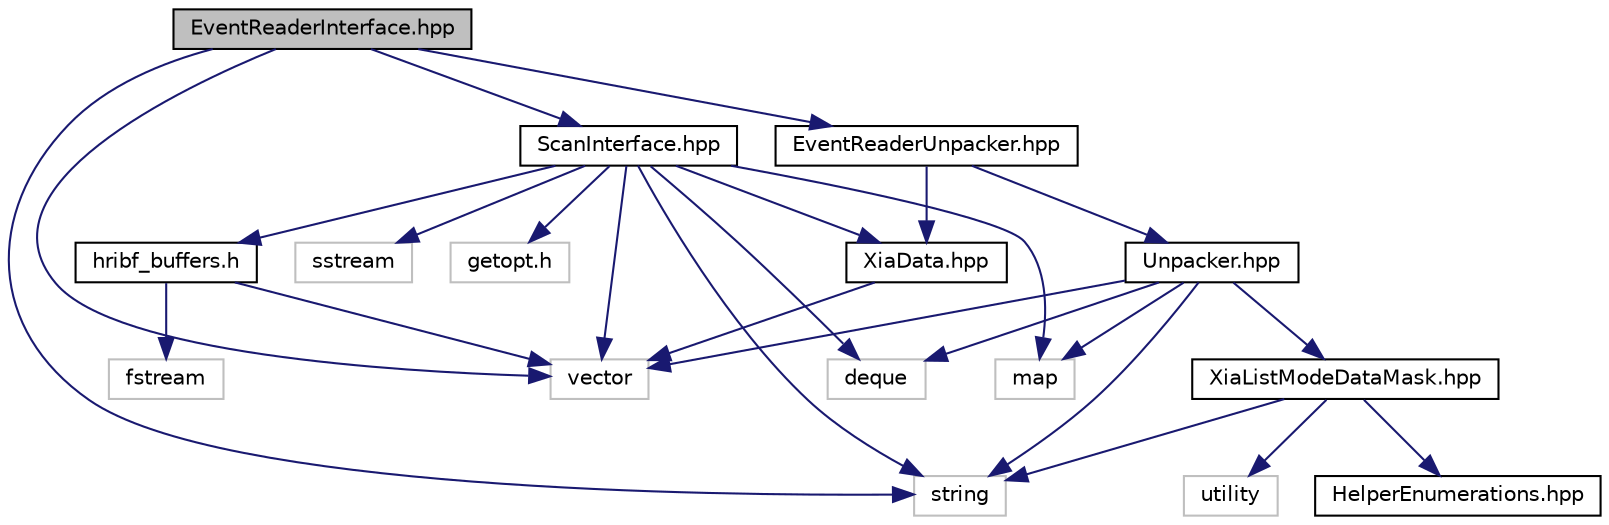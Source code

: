 digraph "EventReaderInterface.hpp"
{
  edge [fontname="Helvetica",fontsize="10",labelfontname="Helvetica",labelfontsize="10"];
  node [fontname="Helvetica",fontsize="10",shape=record];
  Node1 [label="EventReaderInterface.hpp",height=0.2,width=0.4,color="black", fillcolor="grey75", style="filled", fontcolor="black"];
  Node1 -> Node2 [color="midnightblue",fontsize="10",style="solid",fontname="Helvetica"];
  Node2 [label="string",height=0.2,width=0.4,color="grey75", fillcolor="white", style="filled"];
  Node1 -> Node3 [color="midnightblue",fontsize="10",style="solid",fontname="Helvetica"];
  Node3 [label="vector",height=0.2,width=0.4,color="grey75", fillcolor="white", style="filled"];
  Node1 -> Node4 [color="midnightblue",fontsize="10",style="solid",fontname="Helvetica"];
  Node4 [label="EventReaderUnpacker.hpp",height=0.2,width=0.4,color="black", fillcolor="white", style="filled",URL="$d9/d0a/_event_reader_unpacker_8hpp.html",tooltip="Derived class to handle unpacking of events for EventReader. "];
  Node4 -> Node5 [color="midnightblue",fontsize="10",style="solid",fontname="Helvetica"];
  Node5 [label="Unpacker.hpp",height=0.2,width=0.4,color="black", fillcolor="white", style="filled",URL="$dd/d34/_unpacker_8hpp.html",tooltip="A class to handle the unpacking of UTK/ORNL style pixie16 data spills. "];
  Node5 -> Node6 [color="midnightblue",fontsize="10",style="solid",fontname="Helvetica"];
  Node6 [label="deque",height=0.2,width=0.4,color="grey75", fillcolor="white", style="filled"];
  Node5 -> Node7 [color="midnightblue",fontsize="10",style="solid",fontname="Helvetica"];
  Node7 [label="map",height=0.2,width=0.4,color="grey75", fillcolor="white", style="filled"];
  Node5 -> Node2 [color="midnightblue",fontsize="10",style="solid",fontname="Helvetica"];
  Node5 -> Node3 [color="midnightblue",fontsize="10",style="solid",fontname="Helvetica"];
  Node5 -> Node8 [color="midnightblue",fontsize="10",style="solid",fontname="Helvetica"];
  Node8 [label="XiaListModeDataMask.hpp",height=0.2,width=0.4,color="black", fillcolor="white", style="filled",URL="$d0/d8e/_xia_list_mode_data_mask_8hpp.html",tooltip="Class that provides the data masks for XIA list mode data. "];
  Node8 -> Node2 [color="midnightblue",fontsize="10",style="solid",fontname="Helvetica"];
  Node8 -> Node9 [color="midnightblue",fontsize="10",style="solid",fontname="Helvetica"];
  Node9 [label="utility",height=0.2,width=0.4,color="grey75", fillcolor="white", style="filled"];
  Node8 -> Node10 [color="midnightblue",fontsize="10",style="solid",fontname="Helvetica"];
  Node10 [label="HelperEnumerations.hpp",height=0.2,width=0.4,color="black", fillcolor="white", style="filled",URL="$d3/d18/_helper_enumerations_8hpp.html",tooltip="Header containing namespaced enumerations that are useful to different parts of the software..."];
  Node4 -> Node11 [color="midnightblue",fontsize="10",style="solid",fontname="Helvetica"];
  Node11 [label="XiaData.hpp",height=0.2,width=0.4,color="black", fillcolor="white", style="filled",URL="$d3/d2b/_xia_data_8hpp.html"];
  Node11 -> Node3 [color="midnightblue",fontsize="10",style="solid",fontname="Helvetica"];
  Node1 -> Node12 [color="midnightblue",fontsize="10",style="solid",fontname="Helvetica"];
  Node12 [label="ScanInterface.hpp",height=0.2,width=0.4,color="black", fillcolor="white", style="filled",URL="$da/d8e/_scan_interface_8hpp.html",tooltip="A class to handle reading from various UTK/ORNL pixie16 data formats. "];
  Node12 -> Node6 [color="midnightblue",fontsize="10",style="solid",fontname="Helvetica"];
  Node12 -> Node7 [color="midnightblue",fontsize="10",style="solid",fontname="Helvetica"];
  Node12 -> Node2 [color="midnightblue",fontsize="10",style="solid",fontname="Helvetica"];
  Node12 -> Node13 [color="midnightblue",fontsize="10",style="solid",fontname="Helvetica"];
  Node13 [label="sstream",height=0.2,width=0.4,color="grey75", fillcolor="white", style="filled"];
  Node12 -> Node3 [color="midnightblue",fontsize="10",style="solid",fontname="Helvetica"];
  Node12 -> Node14 [color="midnightblue",fontsize="10",style="solid",fontname="Helvetica"];
  Node14 [label="getopt.h",height=0.2,width=0.4,color="grey75", fillcolor="white", style="filled"];
  Node12 -> Node15 [color="midnightblue",fontsize="10",style="solid",fontname="Helvetica"];
  Node15 [label="hribf_buffers.h",height=0.2,width=0.4,color="black", fillcolor="white", style="filled",URL="$d3/d71/hribf__buffers_8h.html",tooltip="Handles poll2 output data files. "];
  Node15 -> Node16 [color="midnightblue",fontsize="10",style="solid",fontname="Helvetica"];
  Node16 [label="fstream",height=0.2,width=0.4,color="grey75", fillcolor="white", style="filled"];
  Node15 -> Node3 [color="midnightblue",fontsize="10",style="solid",fontname="Helvetica"];
  Node12 -> Node11 [color="midnightblue",fontsize="10",style="solid",fontname="Helvetica"];
}
